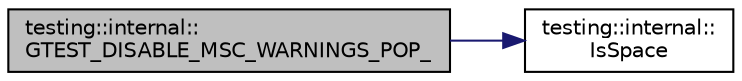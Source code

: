 digraph "testing::internal::GTEST_DISABLE_MSC_WARNINGS_POP_"
{
 // LATEX_PDF_SIZE
  bgcolor="transparent";
  edge [fontname="Helvetica",fontsize="10",labelfontname="Helvetica",labelfontsize="10"];
  node [fontname="Helvetica",fontsize="10",shape=record];
  rankdir="LR";
  Node1 [label="testing::internal::\lGTEST_DISABLE_MSC_WARNINGS_POP_",height=0.2,width=0.4,color="black", fillcolor="grey75", style="filled", fontcolor="black",tooltip=" "];
  Node1 -> Node2 [color="midnightblue",fontsize="10",style="solid",fontname="Helvetica"];
  Node2 [label="testing::internal::\lIsSpace",height=0.2,width=0.4,color="black",URL="$namespacetesting_1_1internal.html#af429e04f70f9c10f6aa76a5d1ccd389f",tooltip=" "];
}
